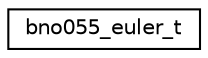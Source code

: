 digraph "Graphical Class Hierarchy"
{
  edge [fontname="Helvetica",fontsize="10",labelfontname="Helvetica",labelfontsize="10"];
  node [fontname="Helvetica",fontsize="10",shape=record];
  rankdir="LR";
  Node1 [label="bno055_euler_t",height=0.2,width=0.4,color="black", fillcolor="white", style="filled",URL="$structbno055__euler__t.html",tooltip="struct for Euler data read from registers "];
}
